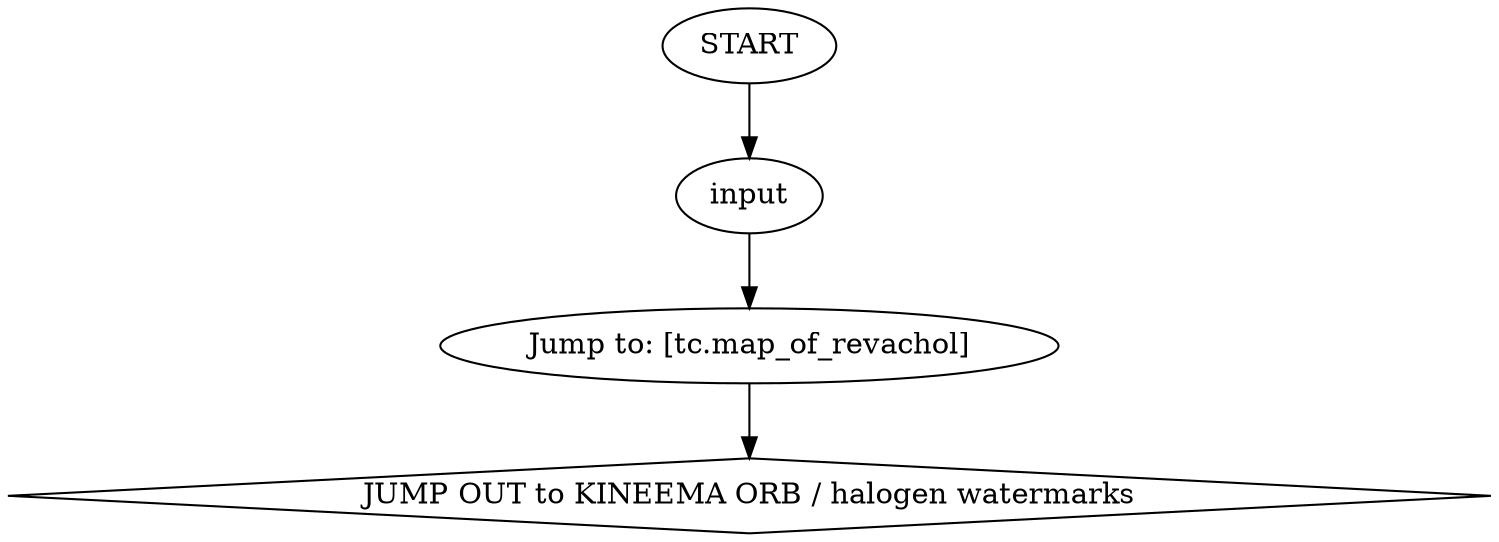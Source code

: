 # VILLAGE ORB / halogen watermarks village
# This is the village version of halogen watermarks, in front of kineema there
# ==================================================
digraph G {
	  0 [label="START"];
	  1 [label="input"];
	  2 [label="Jump to: [tc.map_of_revachol]"];
	  12350192 [label="JUMP OUT to KINEEMA ORB / halogen watermarks", shape=diamond];
	  0 -> 1
	  1 -> 2
	  2 -> 12350192
}

